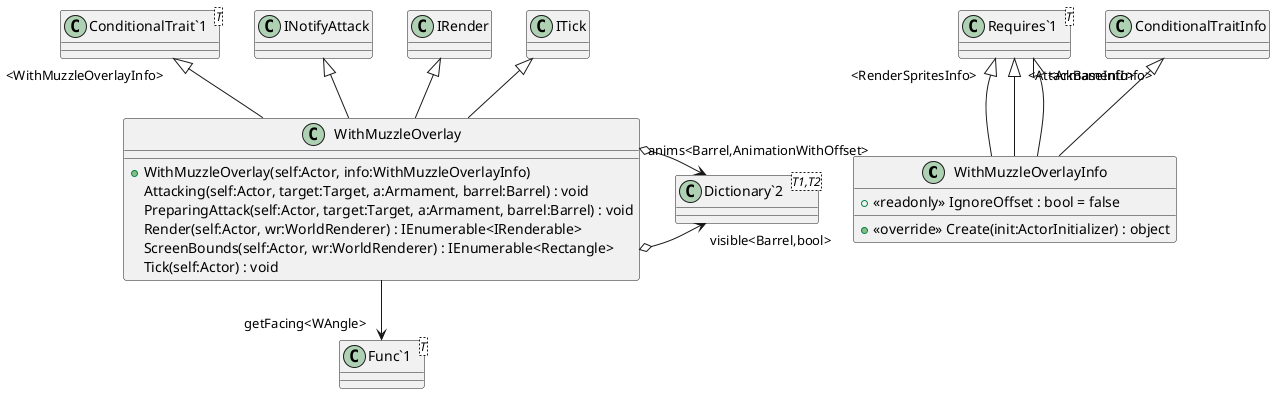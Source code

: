 @startuml
class WithMuzzleOverlayInfo {
    + <<readonly>> IgnoreOffset : bool = false
    + <<override>> Create(init:ActorInitializer) : object
}
class WithMuzzleOverlay {
    + WithMuzzleOverlay(self:Actor, info:WithMuzzleOverlayInfo)
    Attacking(self:Actor, target:Target, a:Armament, barrel:Barrel) : void
    PreparingAttack(self:Actor, target:Target, a:Armament, barrel:Barrel) : void
    Render(self:Actor, wr:WorldRenderer) : IEnumerable<IRenderable>
    ScreenBounds(self:Actor, wr:WorldRenderer) : IEnumerable<Rectangle>
    Tick(self:Actor) : void
}
class "Requires`1"<T> {
}
class "ConditionalTrait`1"<T> {
}
class "Dictionary`2"<T1,T2> {
}
class "Func`1"<T> {
}
ConditionalTraitInfo <|-- WithMuzzleOverlayInfo
"Requires`1" "<RenderSpritesInfo>" <|-- WithMuzzleOverlayInfo
"Requires`1" "<AttackBaseInfo>" <|-- WithMuzzleOverlayInfo
"Requires`1" "<ArmamentInfo>" <|-- WithMuzzleOverlayInfo
"ConditionalTrait`1" "<WithMuzzleOverlayInfo>" <|-- WithMuzzleOverlay
INotifyAttack <|-- WithMuzzleOverlay
IRender <|-- WithMuzzleOverlay
ITick <|-- WithMuzzleOverlay
WithMuzzleOverlay o-> "visible<Barrel,bool>" "Dictionary`2"
WithMuzzleOverlay o-> "anims<Barrel,AnimationWithOffset>" "Dictionary`2"
WithMuzzleOverlay --> "getFacing<WAngle>" "Func`1"
@enduml
